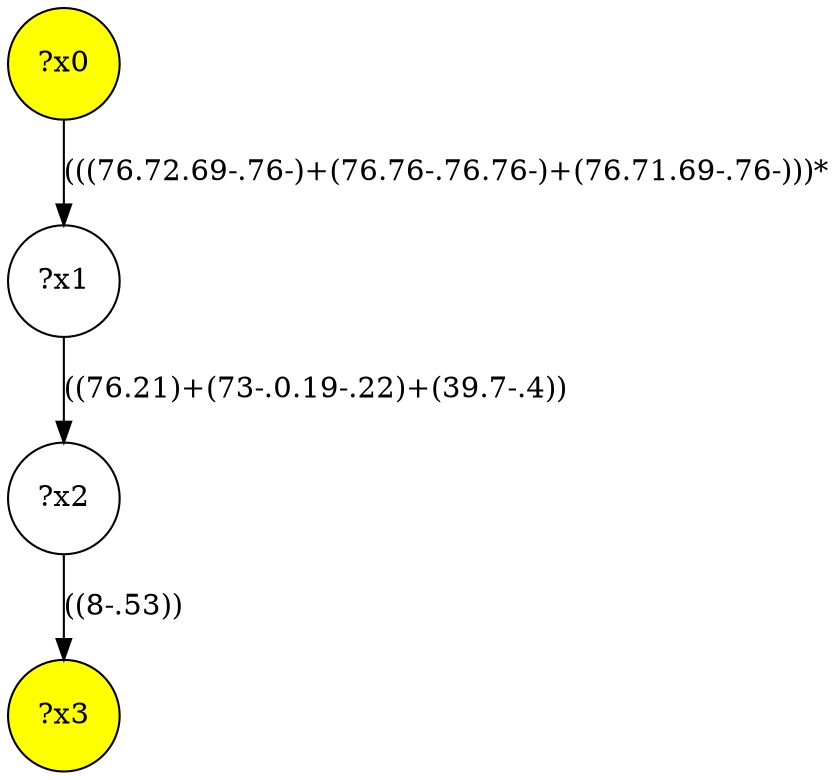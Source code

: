 digraph g {
	x0 [fillcolor="yellow", style="filled," shape=circle, label="?x0"];
	x3 [fillcolor="yellow", style="filled," shape=circle, label="?x3"];
	x1 [shape=circle, label="?x1"];
	x0 -> x1 [label="(((76.72.69-.76-)+(76.76-.76.76-)+(76.71.69-.76-)))*"];
	x2 [shape=circle, label="?x2"];
	x1 -> x2 [label="((76.21)+(73-.0.19-.22)+(39.7-.4))"];
	x2 -> x3 [label="((8-.53))"];
}
